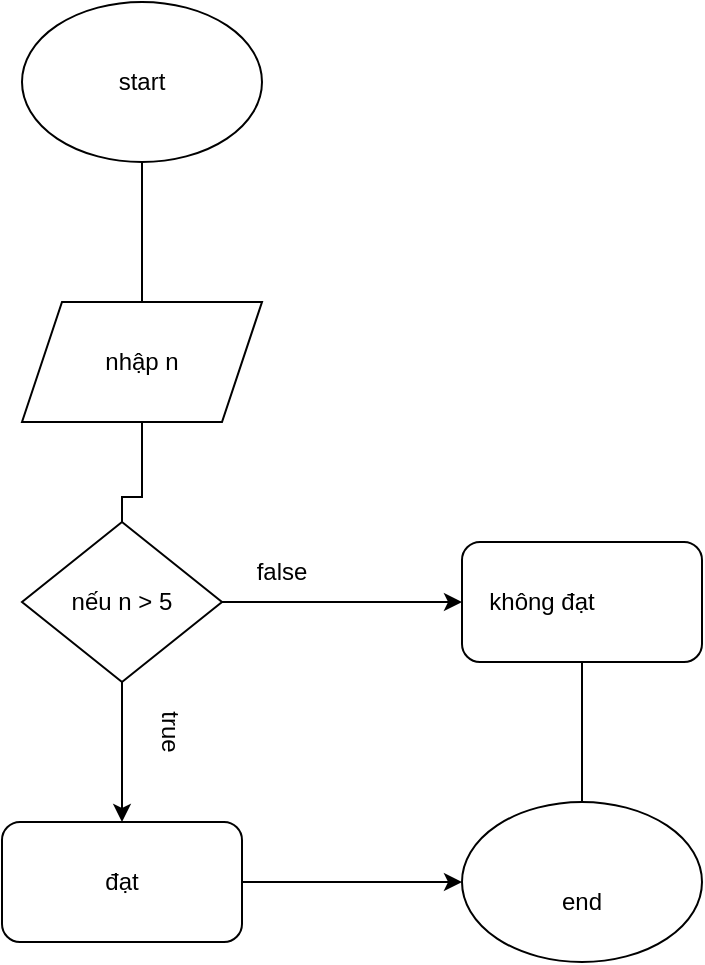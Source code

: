 <mxfile version="25.0.3">
  <diagram id="C5RBs43oDa-KdzZeNtuy" name="Page-1">
    <mxGraphModel grid="1" page="1" gridSize="10" guides="1" tooltips="1" connect="1" arrows="1" fold="1" pageScale="1" pageWidth="827" pageHeight="1169" math="0" shadow="0">
      <root>
        <mxCell id="WIyWlLk6GJQsqaUBKTNV-0" />
        <mxCell id="WIyWlLk6GJQsqaUBKTNV-1" parent="WIyWlLk6GJQsqaUBKTNV-0" />
        <mxCell id="RTc-hQadSk9Fq2NqTM5a-0" value="" style="edgeStyle=orthogonalEdgeStyle;rounded=0;orthogonalLoop=1;jettySize=auto;html=1;" edge="1" parent="WIyWlLk6GJQsqaUBKTNV-1" source="3lpaqQM1rxdxOUKxLQ1T-0" target="3lpaqQM1rxdxOUKxLQ1T-7">
          <mxGeometry relative="1" as="geometry" />
        </mxCell>
        <mxCell id="3lpaqQM1rxdxOUKxLQ1T-0" value="" style="ellipse;whiteSpace=wrap;html=1;" vertex="1" parent="WIyWlLk6GJQsqaUBKTNV-1">
          <mxGeometry x="370" y="80" width="120" height="80" as="geometry" />
        </mxCell>
        <mxCell id="RTc-hQadSk9Fq2NqTM5a-1" value="" style="edgeStyle=orthogonalEdgeStyle;rounded=0;orthogonalLoop=1;jettySize=auto;html=1;" edge="1" parent="WIyWlLk6GJQsqaUBKTNV-1" source="3lpaqQM1rxdxOUKxLQ1T-1" target="3lpaqQM1rxdxOUKxLQ1T-8">
          <mxGeometry relative="1" as="geometry" />
        </mxCell>
        <mxCell id="3lpaqQM1rxdxOUKxLQ1T-1" value="" style="shape=parallelogram;perimeter=parallelogramPerimeter;whiteSpace=wrap;html=1;fixedSize=1;" vertex="1" parent="WIyWlLk6GJQsqaUBKTNV-1">
          <mxGeometry x="370" y="230" width="120" height="60" as="geometry" />
        </mxCell>
        <mxCell id="3lpaqQM1rxdxOUKxLQ1T-9" value="" style="edgeStyle=orthogonalEdgeStyle;rounded=0;orthogonalLoop=1;jettySize=auto;html=1;" edge="1" parent="WIyWlLk6GJQsqaUBKTNV-1" source="3lpaqQM1rxdxOUKxLQ1T-2" target="3lpaqQM1rxdxOUKxLQ1T-3">
          <mxGeometry relative="1" as="geometry" />
        </mxCell>
        <mxCell id="3lpaqQM1rxdxOUKxLQ1T-15" value="" style="edgeStyle=orthogonalEdgeStyle;rounded=0;orthogonalLoop=1;jettySize=auto;html=1;" edge="1" parent="WIyWlLk6GJQsqaUBKTNV-1" source="3lpaqQM1rxdxOUKxLQ1T-2" target="3lpaqQM1rxdxOUKxLQ1T-4">
          <mxGeometry relative="1" as="geometry" />
        </mxCell>
        <mxCell id="3lpaqQM1rxdxOUKxLQ1T-2" value="" style="rhombus;whiteSpace=wrap;html=1;" vertex="1" parent="WIyWlLk6GJQsqaUBKTNV-1">
          <mxGeometry x="370" y="340" width="100" height="80" as="geometry" />
        </mxCell>
        <mxCell id="3lpaqQM1rxdxOUKxLQ1T-23" value="" style="edgeStyle=orthogonalEdgeStyle;rounded=0;orthogonalLoop=1;jettySize=auto;html=1;" edge="1" parent="WIyWlLk6GJQsqaUBKTNV-1" source="3lpaqQM1rxdxOUKxLQ1T-3" target="3lpaqQM1rxdxOUKxLQ1T-18">
          <mxGeometry relative="1" as="geometry" />
        </mxCell>
        <mxCell id="3lpaqQM1rxdxOUKxLQ1T-3" value="" style="rounded=1;whiteSpace=wrap;html=1;" vertex="1" parent="WIyWlLk6GJQsqaUBKTNV-1">
          <mxGeometry x="590" y="350" width="120" height="60" as="geometry" />
        </mxCell>
        <mxCell id="3lpaqQM1rxdxOUKxLQ1T-20" value="" style="edgeStyle=orthogonalEdgeStyle;rounded=0;orthogonalLoop=1;jettySize=auto;html=1;" edge="1" parent="WIyWlLk6GJQsqaUBKTNV-1" source="3lpaqQM1rxdxOUKxLQ1T-4" target="3lpaqQM1rxdxOUKxLQ1T-5">
          <mxGeometry relative="1" as="geometry" />
        </mxCell>
        <mxCell id="3lpaqQM1rxdxOUKxLQ1T-4" value="" style="rounded=1;whiteSpace=wrap;html=1;" vertex="1" parent="WIyWlLk6GJQsqaUBKTNV-1">
          <mxGeometry x="360" y="490" width="120" height="60" as="geometry" />
        </mxCell>
        <mxCell id="3lpaqQM1rxdxOUKxLQ1T-5" value="" style="ellipse;whiteSpace=wrap;html=1;" vertex="1" parent="WIyWlLk6GJQsqaUBKTNV-1">
          <mxGeometry x="590" y="480" width="120" height="80" as="geometry" />
        </mxCell>
        <mxCell id="3lpaqQM1rxdxOUKxLQ1T-6" value="start" style="text;html=1;align=center;verticalAlign=middle;whiteSpace=wrap;rounded=0;" vertex="1" parent="WIyWlLk6GJQsqaUBKTNV-1">
          <mxGeometry x="400" y="105" width="60" height="30" as="geometry" />
        </mxCell>
        <mxCell id="3lpaqQM1rxdxOUKxLQ1T-7" value="nhập n" style="text;html=1;align=center;verticalAlign=middle;whiteSpace=wrap;rounded=0;" vertex="1" parent="WIyWlLk6GJQsqaUBKTNV-1">
          <mxGeometry x="400" y="245" width="60" height="30" as="geometry" />
        </mxCell>
        <mxCell id="3lpaqQM1rxdxOUKxLQ1T-8" value="nếu n &amp;gt; 5" style="text;html=1;align=center;verticalAlign=middle;whiteSpace=wrap;rounded=0;" vertex="1" parent="WIyWlLk6GJQsqaUBKTNV-1">
          <mxGeometry x="390" y="365" width="60" height="30" as="geometry" />
        </mxCell>
        <mxCell id="3lpaqQM1rxdxOUKxLQ1T-10" value="false" style="text;html=1;align=center;verticalAlign=middle;whiteSpace=wrap;rounded=0;" vertex="1" parent="WIyWlLk6GJQsqaUBKTNV-1">
          <mxGeometry x="470" y="350" width="60" height="30" as="geometry" />
        </mxCell>
        <mxCell id="3lpaqQM1rxdxOUKxLQ1T-13" value="true" style="text;html=1;align=center;verticalAlign=middle;whiteSpace=wrap;rounded=0;rotation=90;" vertex="1" parent="WIyWlLk6GJQsqaUBKTNV-1">
          <mxGeometry x="414" y="430" width="60" height="30" as="geometry" />
        </mxCell>
        <mxCell id="3lpaqQM1rxdxOUKxLQ1T-16" value="không đạt" style="text;html=1;align=center;verticalAlign=middle;whiteSpace=wrap;rounded=0;" vertex="1" parent="WIyWlLk6GJQsqaUBKTNV-1">
          <mxGeometry x="600" y="365" width="60" height="30" as="geometry" />
        </mxCell>
        <mxCell id="3lpaqQM1rxdxOUKxLQ1T-17" value="đạt" style="text;html=1;align=center;verticalAlign=middle;whiteSpace=wrap;rounded=0;" vertex="1" parent="WIyWlLk6GJQsqaUBKTNV-1">
          <mxGeometry x="390" y="505" width="60" height="30" as="geometry" />
        </mxCell>
        <mxCell id="3lpaqQM1rxdxOUKxLQ1T-18" value="end" style="text;html=1;align=center;verticalAlign=middle;whiteSpace=wrap;rounded=0;" vertex="1" parent="WIyWlLk6GJQsqaUBKTNV-1">
          <mxGeometry x="620" y="515" width="60" height="30" as="geometry" />
        </mxCell>
      </root>
    </mxGraphModel>
  </diagram>
</mxfile>
